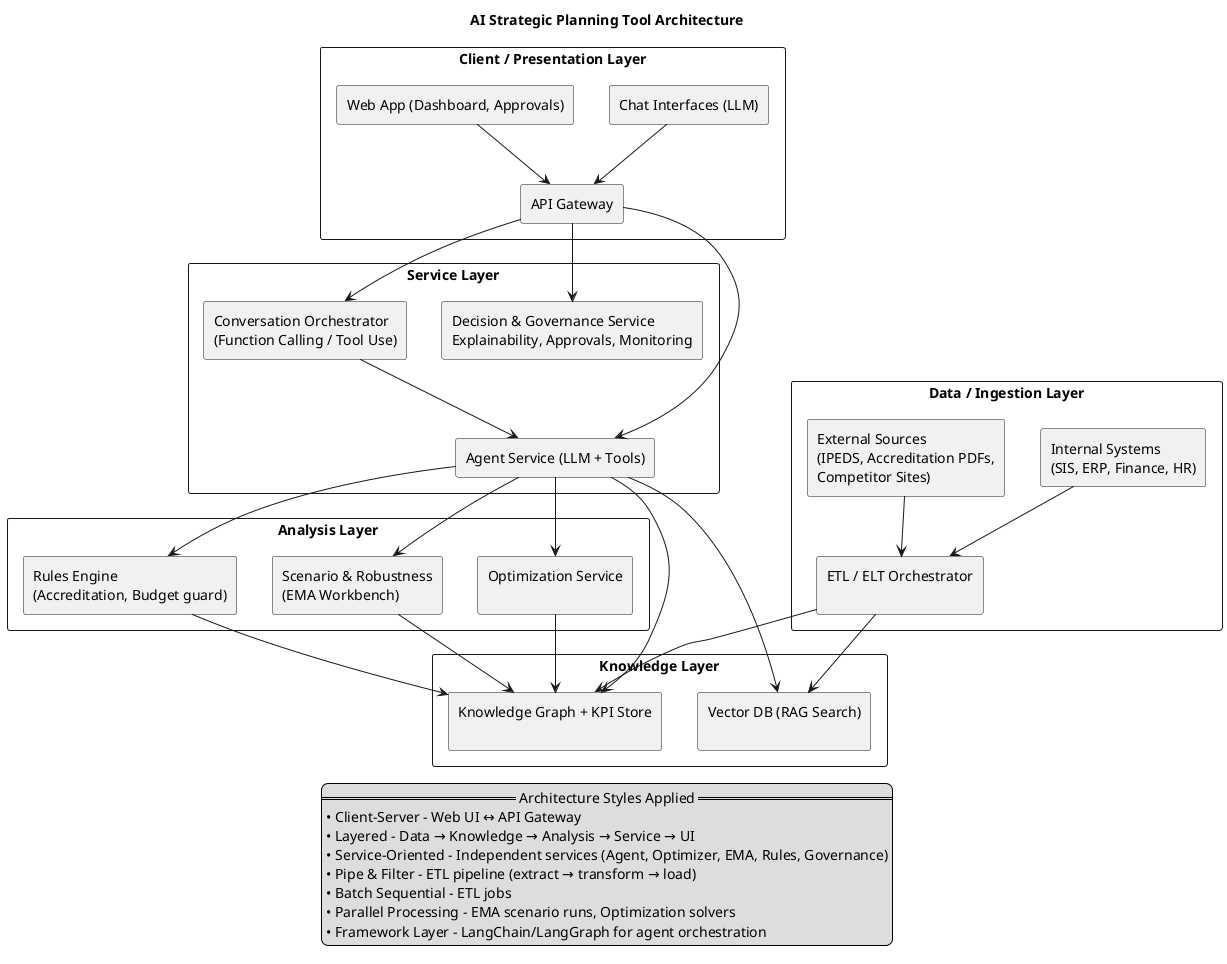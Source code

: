 @startuml architecture
title AI Strategic Planning Tool Architecture
skinparam componentStyle rectangle
skinparam shadowing false
skinparam packageStyle rectangle
skinparam defaultFontName Arial

'=== UI Layer ===
package "Client / Presentation Layer" as UI {
  [Chat Interfaces (LLM)] as CHAT
  [Web App (Dashboard, Approvals)] as WEB
  [API Gateway] as APIGW
}

'=== Service Layer ===
package "Service Layer" as SVC {
  [Conversation Orchestrator\n(Function Calling / Tool Use)] as ORCH
  [Agent Service (LLM + Tools)] as AGENT
  [Decision & Governance Service\nExplainability, Approvals, Monitoring] as GOV
}

'=== Analysis Layer ===
package "Analysis Layer" as ANA {
  [Optimization Service\n] as OPT
  [Scenario & Robustness\n(EMA Workbench)] as EMA
  [Rules Engine\n(Accreditation, Budget guard)] as RULES
}

'=== Knowledge Layer ===
package "Knowledge Layer" as KNOW {
  [Vector DB (RAG Search)\n] as VDB
  [Knowledge Graph + KPI Store\n] as KG
}

'=== Data Layer ===
package "Data / Ingestion Layer" as DATA {
  [ETL / ELT Orchestrator\n] as ETL
  [Internal Systems\n(SIS, ERP, Finance, HR)] as INT
  [External Sources\n(IPEDS, Accreditation PDFs,\nCompetitor Sites)] as EXT
}

'=== Flows ===
CHAT --> APIGW
WEB --> APIGW
APIGW --> AGENT
APIGW --> GOV
APIGW --> ORCH

AGENT --> OPT
AGENT --> EMA
AGENT --> RULES
AGENT --> VDB
AGENT --> KG
ORCH --> AGENT

OPT --> KG
EMA --> KG
RULES --> KG

ETL --> KG
ETL --> VDB
INT --> ETL
EXT --> ETL

'=== Legend ===
legend bottom
== Architecture Styles Applied ==
• Client–Server - Web UI ↔ API Gateway
• Layered - Data → Knowledge → Analysis → Service → UI
• Service-Oriented - Independent services (Agent, Optimizer, EMA, Rules, Governance)
• Pipe & Filter - ETL pipeline (extract → transform → load)
• Batch Sequential - ETL jobs
• Parallel Processing - EMA scenario runs, Optimization solvers
• Framework Layer - LangChain/LangGraph for agent orchestration
endlegend

@enduml

